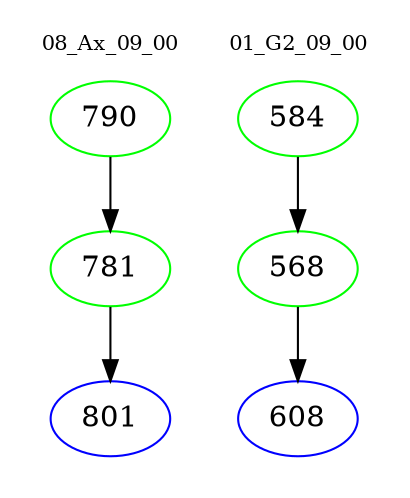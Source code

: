 digraph{
subgraph cluster_0 {
color = white
label = "08_Ax_09_00";
fontsize=10;
T0_790 [label="790", color="green"]
T0_790 -> T0_781 [color="black"]
T0_781 [label="781", color="green"]
T0_781 -> T0_801 [color="black"]
T0_801 [label="801", color="blue"]
}
subgraph cluster_1 {
color = white
label = "01_G2_09_00";
fontsize=10;
T1_584 [label="584", color="green"]
T1_584 -> T1_568 [color="black"]
T1_568 [label="568", color="green"]
T1_568 -> T1_608 [color="black"]
T1_608 [label="608", color="blue"]
}
}
